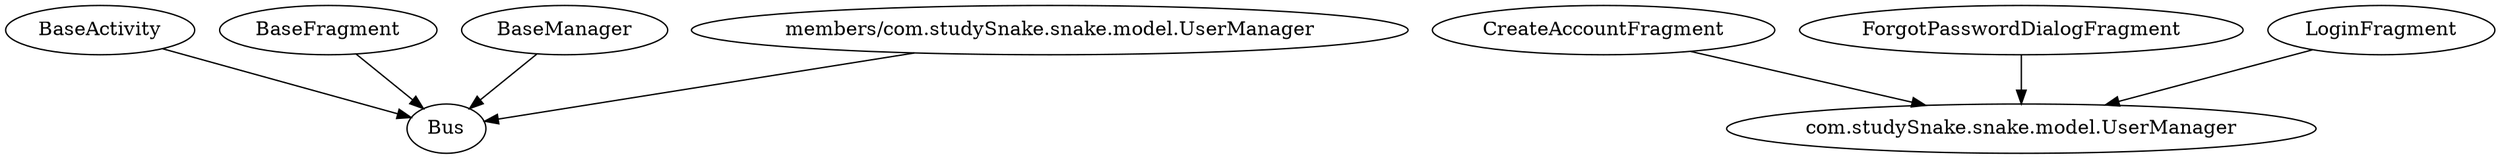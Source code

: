 digraph G1 {
  concentrate = true;
  BaseActivity -> Bus;
  BaseFragment -> Bus;
  BaseManager -> Bus;
  n2 [label="com.studySnake.snake.model.UserManager"];
  CreateAccountFragment -> n2;
  ForgotPasswordDialogFragment -> n2;
  LoginFragment -> n2;
  n3 [label="members/com.studySnake.snake.model.UserManager"];
  n3 -> Bus;
}
